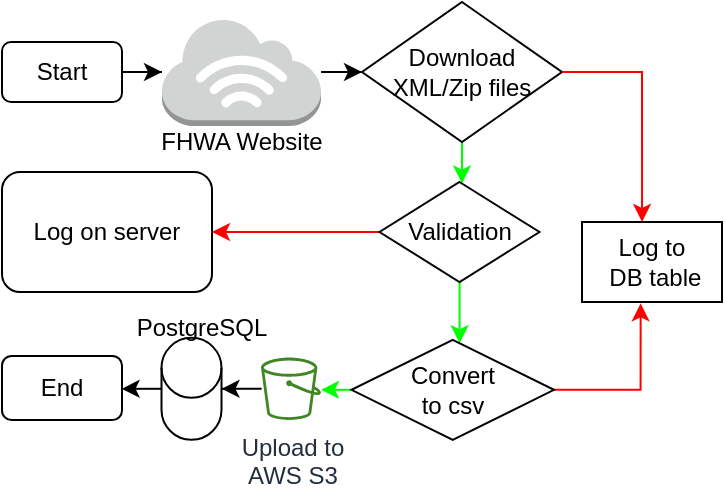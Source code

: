<mxfile version="21.2.9" type="github">
  <diagram name="Page-1" id="Ute1aCPzgfMwWKsMdvKK">
    <mxGraphModel dx="1034" dy="430" grid="1" gridSize="10" guides="1" tooltips="1" connect="1" arrows="1" fold="1" page="1" pageScale="1" pageWidth="1600" pageHeight="1200" math="0" shadow="0">
      <root>
        <mxCell id="0" />
        <mxCell id="1" parent="0" />
        <mxCell id="agDRnTZanuVhSQsMpSvM-18" value="" style="edgeStyle=orthogonalEdgeStyle;rounded=0;orthogonalLoop=1;jettySize=auto;html=1;" parent="1" source="agDRnTZanuVhSQsMpSvM-1" target="agDRnTZanuVhSQsMpSvM-6" edge="1">
          <mxGeometry relative="1" as="geometry" />
        </mxCell>
        <mxCell id="agDRnTZanuVhSQsMpSvM-1" value="Start" style="rounded=1;whiteSpace=wrap;html=1;" parent="1" vertex="1">
          <mxGeometry x="120" y="610" width="60" height="30" as="geometry" />
        </mxCell>
        <mxCell id="agDRnTZanuVhSQsMpSvM-19" value="" style="edgeStyle=orthogonalEdgeStyle;rounded=0;orthogonalLoop=1;jettySize=auto;html=1;" parent="1" source="agDRnTZanuVhSQsMpSvM-6" target="agDRnTZanuVhSQsMpSvM-7" edge="1">
          <mxGeometry relative="1" as="geometry" />
        </mxCell>
        <mxCell id="agDRnTZanuVhSQsMpSvM-6" value="" style="outlineConnect=0;dashed=0;verticalLabelPosition=bottom;verticalAlign=top;align=center;html=1;shape=mxgraph.aws3.internet_3;fillColor=#D2D3D3;gradientColor=none;" parent="1" vertex="1">
          <mxGeometry x="200" y="598" width="79.5" height="54" as="geometry" />
        </mxCell>
        <mxCell id="agDRnTZanuVhSQsMpSvM-23" value="" style="edgeStyle=orthogonalEdgeStyle;rounded=0;orthogonalLoop=1;jettySize=auto;html=1;strokeColor=#00FF00;" parent="1" source="agDRnTZanuVhSQsMpSvM-7" target="agDRnTZanuVhSQsMpSvM-8" edge="1">
          <mxGeometry relative="1" as="geometry">
            <Array as="points">
              <mxPoint x="350" y="660" />
              <mxPoint x="350" y="660" />
            </Array>
          </mxGeometry>
        </mxCell>
        <mxCell id="agDRnTZanuVhSQsMpSvM-7" value="Download &lt;br&gt;XML/Zip files" style="rhombus;whiteSpace=wrap;html=1;" parent="1" vertex="1">
          <mxGeometry x="300" y="590" width="100" height="70" as="geometry" />
        </mxCell>
        <mxCell id="agDRnTZanuVhSQsMpSvM-25" value="" style="edgeStyle=orthogonalEdgeStyle;rounded=0;orthogonalLoop=1;jettySize=auto;html=1;strokeColor=#00FF00;" parent="1" source="agDRnTZanuVhSQsMpSvM-8" target="agDRnTZanuVhSQsMpSvM-9" edge="1">
          <mxGeometry relative="1" as="geometry">
            <Array as="points">
              <mxPoint x="349" y="740" />
              <mxPoint x="349" y="740" />
            </Array>
          </mxGeometry>
        </mxCell>
        <mxCell id="agDRnTZanuVhSQsMpSvM-37" value="" style="edgeStyle=orthogonalEdgeStyle;rounded=0;orthogonalLoop=1;jettySize=auto;html=1;strokeColor=#FF0000;" parent="1" source="agDRnTZanuVhSQsMpSvM-8" target="agDRnTZanuVhSQsMpSvM-10" edge="1">
          <mxGeometry relative="1" as="geometry" />
        </mxCell>
        <mxCell id="agDRnTZanuVhSQsMpSvM-8" value="Validation" style="rhombus;whiteSpace=wrap;html=1;" parent="1" vertex="1">
          <mxGeometry x="308.75" y="680" width="80" height="50" as="geometry" />
        </mxCell>
        <mxCell id="agDRnTZanuVhSQsMpSvM-27" value="" style="edgeStyle=orthogonalEdgeStyle;rounded=0;orthogonalLoop=1;jettySize=auto;html=1;strokeColor=#00FF00;" parent="1" source="agDRnTZanuVhSQsMpSvM-9" target="agDRnTZanuVhSQsMpSvM-12" edge="1">
          <mxGeometry relative="1" as="geometry">
            <Array as="points">
              <mxPoint x="300" y="795" />
              <mxPoint x="300" y="795" />
            </Array>
          </mxGeometry>
        </mxCell>
        <mxCell id="TiLJunxs_vt4vC1ETGpS-1" style="edgeStyle=orthogonalEdgeStyle;rounded=0;orthogonalLoop=1;jettySize=auto;html=1;entryX=0.419;entryY=1.017;entryDx=0;entryDy=0;entryPerimeter=0;strokeColor=#FF0000;" parent="1" source="agDRnTZanuVhSQsMpSvM-9" target="agDRnTZanuVhSQsMpSvM-34" edge="1">
          <mxGeometry relative="1" as="geometry" />
        </mxCell>
        <mxCell id="agDRnTZanuVhSQsMpSvM-9" value="Convert&lt;br&gt;to csv" style="rhombus;whiteSpace=wrap;html=1;" parent="1" vertex="1">
          <mxGeometry x="294.75" y="758.9" width="101.25" height="50" as="geometry" />
        </mxCell>
        <mxCell id="agDRnTZanuVhSQsMpSvM-10" value="Log on server" style="rounded=1;whiteSpace=wrap;html=1;" parent="1" vertex="1">
          <mxGeometry x="120" y="675" width="105" height="60" as="geometry" />
        </mxCell>
        <mxCell id="agDRnTZanuVhSQsMpSvM-49" style="edgeStyle=orthogonalEdgeStyle;rounded=0;orthogonalLoop=1;jettySize=auto;html=1;entryX=1;entryY=0.5;entryDx=0;entryDy=0;entryPerimeter=0;" parent="1" source="agDRnTZanuVhSQsMpSvM-12" target="agDRnTZanuVhSQsMpSvM-13" edge="1">
          <mxGeometry relative="1" as="geometry" />
        </mxCell>
        <mxCell id="agDRnTZanuVhSQsMpSvM-12" value="Upload to &lt;br&gt;AWS S3" style="sketch=0;outlineConnect=0;fontColor=#232F3E;gradientColor=none;fillColor=#3F8624;strokeColor=none;dashed=0;verticalLabelPosition=bottom;verticalAlign=top;align=center;html=1;fontSize=12;fontStyle=0;aspect=fixed;pointerEvents=1;shape=mxgraph.aws4.bucket;" parent="1" vertex="1">
          <mxGeometry x="249.5" y="767.8" width="30" height="31.2" as="geometry" />
        </mxCell>
        <mxCell id="agDRnTZanuVhSQsMpSvM-32" value="" style="edgeStyle=orthogonalEdgeStyle;rounded=0;orthogonalLoop=1;jettySize=auto;html=1;" parent="1" source="agDRnTZanuVhSQsMpSvM-13" target="agDRnTZanuVhSQsMpSvM-14" edge="1">
          <mxGeometry relative="1" as="geometry" />
        </mxCell>
        <mxCell id="agDRnTZanuVhSQsMpSvM-13" value="" style="shape=cylinder3;whiteSpace=wrap;html=1;boundedLbl=1;backgroundOutline=1;size=15;" parent="1" vertex="1">
          <mxGeometry x="199.75" y="757.9" width="30" height="51" as="geometry" />
        </mxCell>
        <mxCell id="agDRnTZanuVhSQsMpSvM-14" value="End" style="rounded=1;whiteSpace=wrap;html=1;" parent="1" vertex="1">
          <mxGeometry x="120" y="767" width="60" height="32" as="geometry" />
        </mxCell>
        <mxCell id="agDRnTZanuVhSQsMpSvM-34" value="Log to&lt;br&gt;&amp;nbsp;DB table" style="whiteSpace=wrap;html=1;" parent="1" vertex="1">
          <mxGeometry x="410" y="700" width="70" height="40" as="geometry" />
        </mxCell>
        <mxCell id="agDRnTZanuVhSQsMpSvM-53" value="PostgreSQL" style="text;strokeColor=none;align=center;fillColor=none;html=1;verticalAlign=middle;whiteSpace=wrap;rounded=0;" parent="1" vertex="1">
          <mxGeometry x="189.5" y="737.8" width="60" height="30" as="geometry" />
        </mxCell>
        <mxCell id="EW4sewYBrOMynJQrCvWK-1" value="FHWA Website" style="text;strokeColor=none;align=center;fillColor=none;html=1;verticalAlign=middle;whiteSpace=wrap;rounded=0;" parent="1" vertex="1">
          <mxGeometry x="184.75" y="645" width="110" height="30" as="geometry" />
        </mxCell>
        <mxCell id="dtM2q-PL5JUVQf-U7nlx-1" value="" style="endArrow=classic;html=1;rounded=0;exitX=1;exitY=0.5;exitDx=0;exitDy=0;entryX=0.429;entryY=0;entryDx=0;entryDy=0;entryPerimeter=0;strokeColor=#FF0000;" edge="1" parent="1" source="agDRnTZanuVhSQsMpSvM-7" target="agDRnTZanuVhSQsMpSvM-34">
          <mxGeometry width="50" height="50" relative="1" as="geometry">
            <mxPoint x="500" y="640" as="sourcePoint" />
            <mxPoint x="550" y="590" as="targetPoint" />
            <Array as="points">
              <mxPoint x="440" y="625" />
            </Array>
          </mxGeometry>
        </mxCell>
      </root>
    </mxGraphModel>
  </diagram>
</mxfile>
